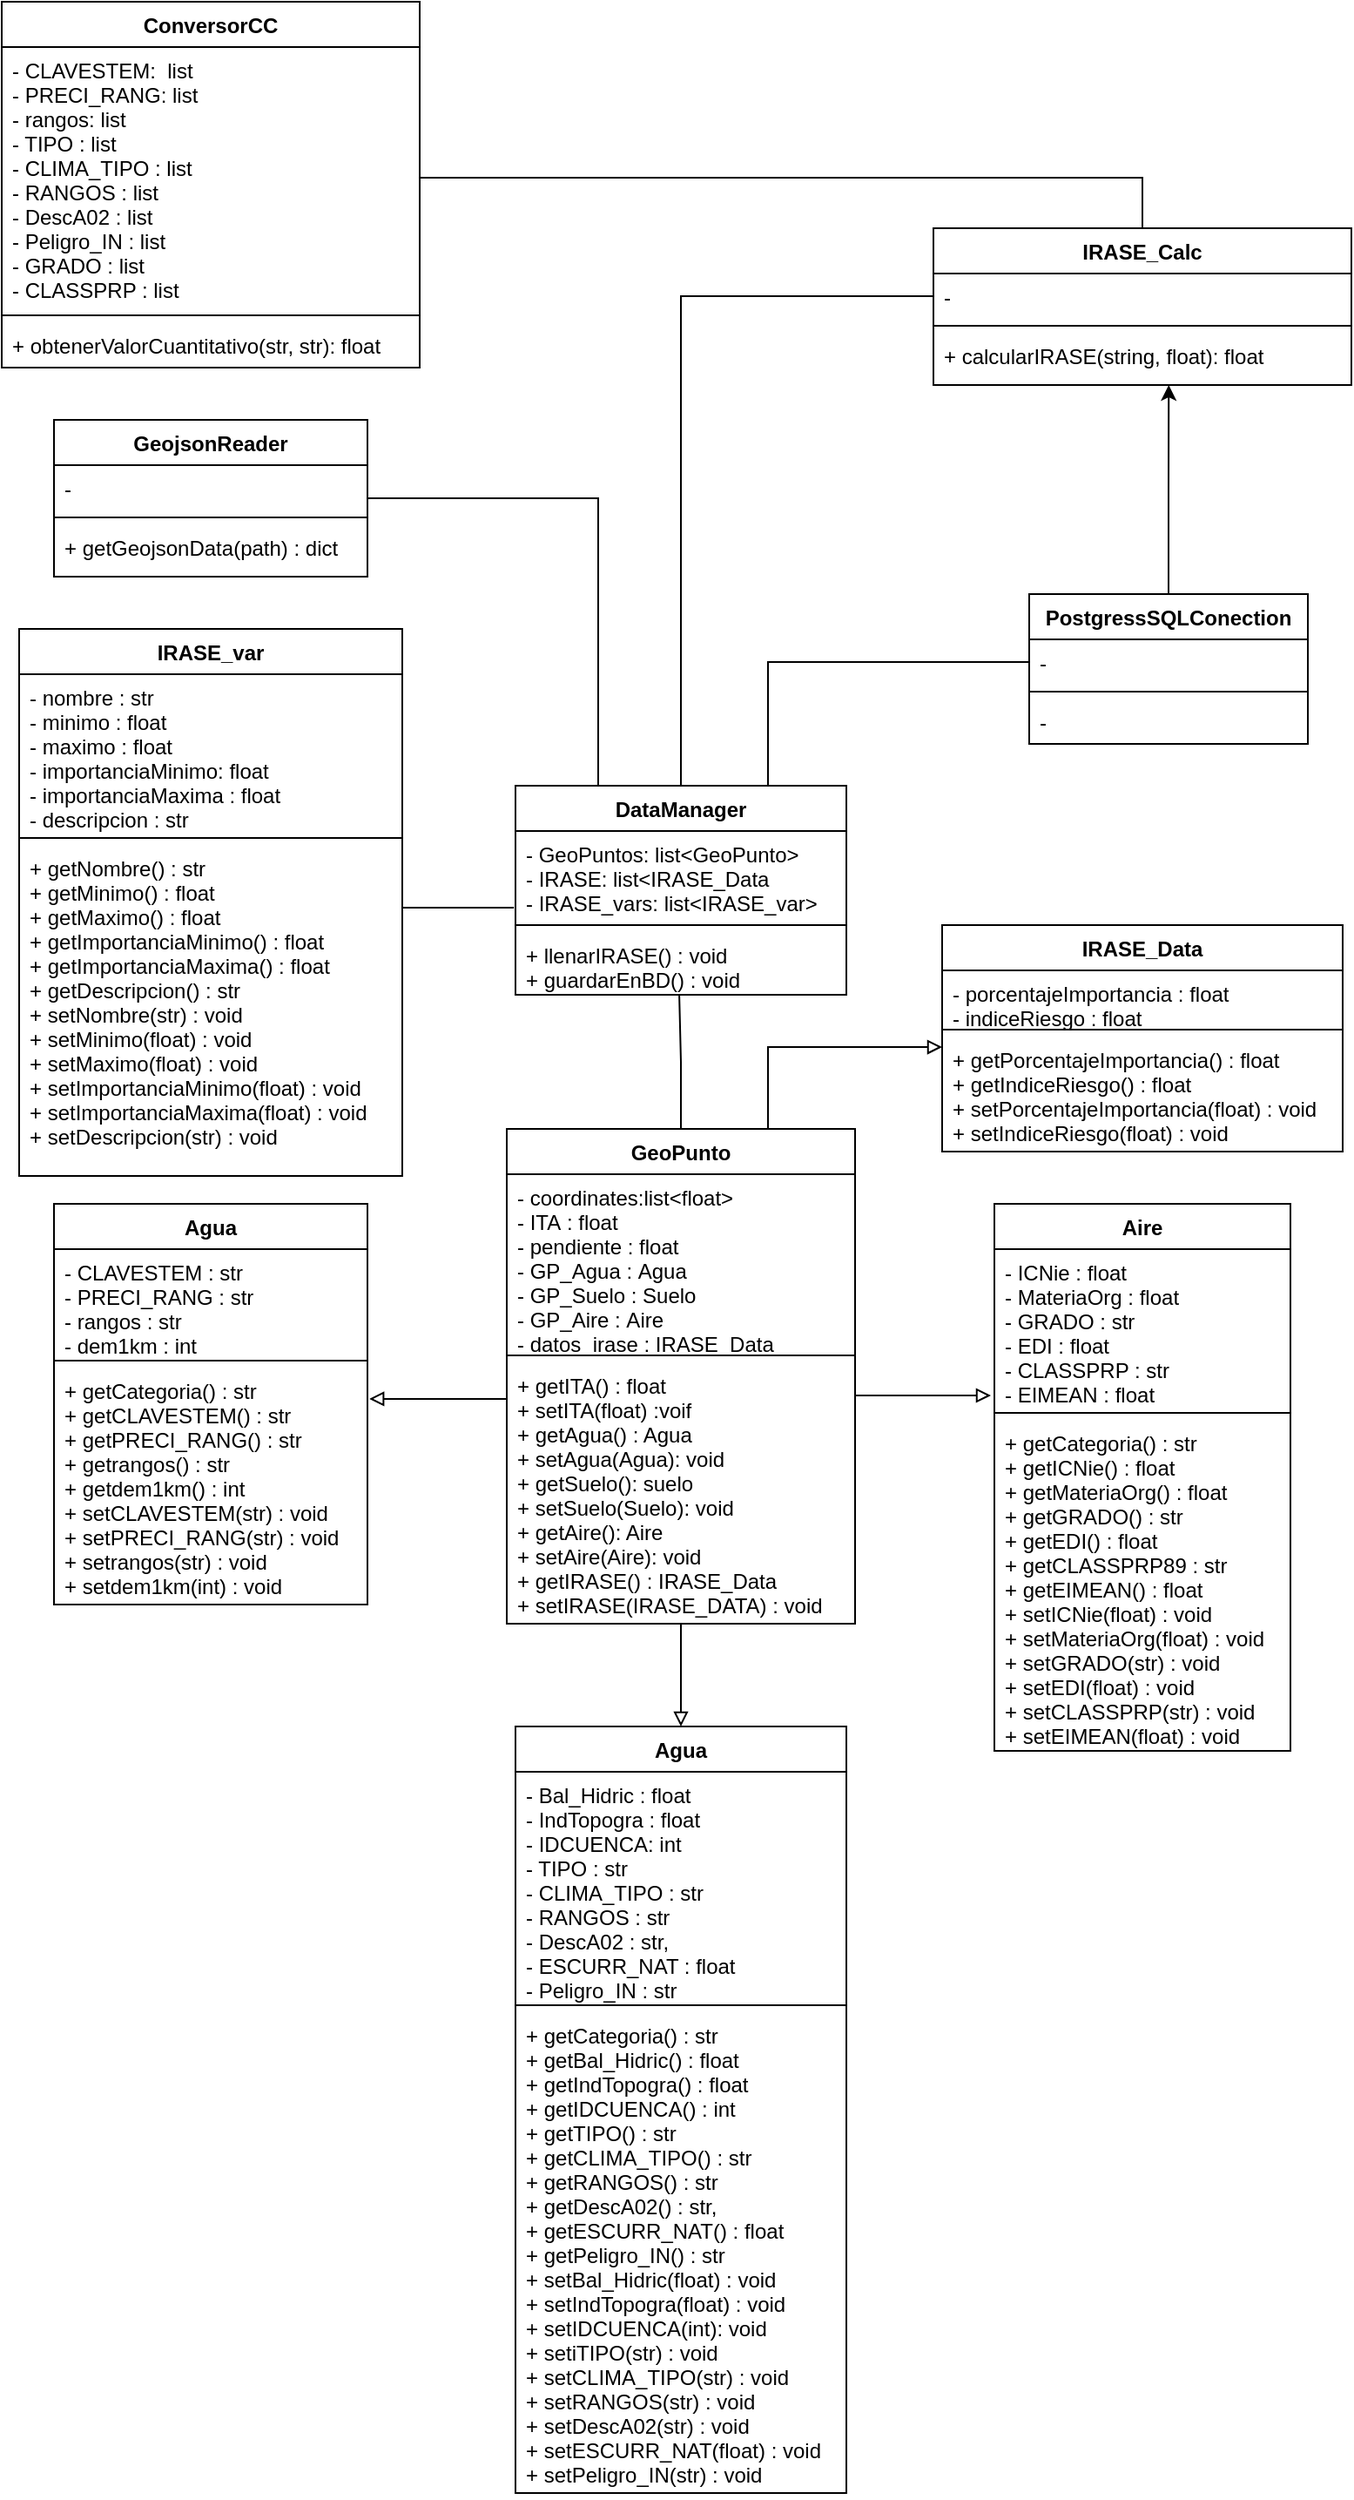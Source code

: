 <mxfile version="14.9.3" type="github">
  <diagram id="A5DytBEe-2bKfj6IriCe" name="Page-1">
    <mxGraphModel dx="2208" dy="1935" grid="1" gridSize="10" guides="1" tooltips="1" connect="1" arrows="1" fold="1" page="1" pageScale="1" pageWidth="827" pageHeight="1169" math="0" shadow="0">
      <root>
        <mxCell id="0" />
        <mxCell id="1" parent="0" />
        <mxCell id="3mc428fDYqkEVKInRIYB-1" value="ConversorCC" style="swimlane;fontStyle=1;align=center;verticalAlign=top;childLayout=stackLayout;horizontal=1;startSize=26;horizontalStack=0;resizeParent=1;resizeParentMax=0;resizeLast=0;collapsible=1;marginBottom=0;" parent="1" vertex="1">
          <mxGeometry x="-280" y="-10" width="240" height="210" as="geometry">
            <mxRectangle x="-290" y="306" width="110" height="26" as="alternateBounds" />
          </mxGeometry>
        </mxCell>
        <mxCell id="3mc428fDYqkEVKInRIYB-2" value="- CLAVESTEM:  list&#xa;- PRECI_RANG: list&#xa;- rangos: list&#xa;- TIPO : list&#xa;- CLIMA_TIPO : list&#xa;- RANGOS : list&#xa;- DescA02 : list&#xa;- Peligro_IN : list&#xa;- GRADO : list&#xa;- CLASSPRP : list " style="text;strokeColor=none;fillColor=none;align=left;verticalAlign=top;spacingLeft=4;spacingRight=4;overflow=hidden;rotatable=0;points=[[0,0.5],[1,0.5]];portConstraint=eastwest;" parent="3mc428fDYqkEVKInRIYB-1" vertex="1">
          <mxGeometry y="26" width="240" height="150" as="geometry" />
        </mxCell>
        <mxCell id="3mc428fDYqkEVKInRIYB-3" value="" style="line;strokeWidth=1;fillColor=none;align=left;verticalAlign=middle;spacingTop=-1;spacingLeft=3;spacingRight=3;rotatable=0;labelPosition=right;points=[];portConstraint=eastwest;" parent="3mc428fDYqkEVKInRIYB-1" vertex="1">
          <mxGeometry y="176" width="240" height="8" as="geometry" />
        </mxCell>
        <mxCell id="3mc428fDYqkEVKInRIYB-4" value="+ obtenerValorCuantitativo(str, str): float" style="text;strokeColor=none;fillColor=none;align=left;verticalAlign=top;spacingLeft=4;spacingRight=4;overflow=hidden;rotatable=0;points=[[0,0.5],[1,0.5]];portConstraint=eastwest;" parent="3mc428fDYqkEVKInRIYB-1" vertex="1">
          <mxGeometry y="184" width="240" height="26" as="geometry" />
        </mxCell>
        <mxCell id="O2KfkelF-MBekB-yNukB-7" style="edgeStyle=orthogonalEdgeStyle;rounded=0;orthogonalLoop=1;jettySize=auto;html=1;exitX=1;exitY=0.5;exitDx=0;exitDy=0;endArrow=none;endFill=0;" parent="3mc428fDYqkEVKInRIYB-1" source="3mc428fDYqkEVKInRIYB-2" target="3mc428fDYqkEVKInRIYB-2" edge="1">
          <mxGeometry relative="1" as="geometry" />
        </mxCell>
        <mxCell id="iD7Q8tSQXEHSOyVMIgXM-20" style="edgeStyle=orthogonalEdgeStyle;rounded=0;orthogonalLoop=1;jettySize=auto;html=1;entryX=0.25;entryY=0;entryDx=0;entryDy=0;startArrow=none;startFill=0;endArrow=none;endFill=0;" parent="1" source="3mc428fDYqkEVKInRIYB-5" target="3mc428fDYqkEVKInRIYB-53" edge="1">
          <mxGeometry relative="1" as="geometry" />
        </mxCell>
        <mxCell id="3mc428fDYqkEVKInRIYB-5" value="GeojsonReader" style="swimlane;fontStyle=1;align=center;verticalAlign=top;childLayout=stackLayout;horizontal=1;startSize=26;horizontalStack=0;resizeParent=1;resizeParentMax=0;resizeLast=0;collapsible=1;marginBottom=0;" parent="1" vertex="1">
          <mxGeometry x="-250" y="230" width="180" height="90" as="geometry">
            <mxRectangle x="-290" y="140" width="120" height="26" as="alternateBounds" />
          </mxGeometry>
        </mxCell>
        <mxCell id="3mc428fDYqkEVKInRIYB-6" value="-" style="text;strokeColor=none;fillColor=none;align=left;verticalAlign=top;spacingLeft=4;spacingRight=4;overflow=hidden;rotatable=0;points=[[0,0.5],[1,0.5]];portConstraint=eastwest;" parent="3mc428fDYqkEVKInRIYB-5" vertex="1">
          <mxGeometry y="26" width="180" height="26" as="geometry" />
        </mxCell>
        <mxCell id="3mc428fDYqkEVKInRIYB-7" value="" style="line;strokeWidth=1;fillColor=none;align=left;verticalAlign=middle;spacingTop=-1;spacingLeft=3;spacingRight=3;rotatable=0;labelPosition=right;points=[];portConstraint=eastwest;" parent="3mc428fDYqkEVKInRIYB-5" vertex="1">
          <mxGeometry y="52" width="180" height="8" as="geometry" />
        </mxCell>
        <mxCell id="3mc428fDYqkEVKInRIYB-8" value="+ getGeojsonData(path) : dict" style="text;strokeColor=none;fillColor=none;align=left;verticalAlign=top;spacingLeft=4;spacingRight=4;overflow=hidden;rotatable=0;points=[[0,0.5],[1,0.5]];portConstraint=eastwest;" parent="3mc428fDYqkEVKInRIYB-5" vertex="1">
          <mxGeometry y="60" width="180" height="30" as="geometry" />
        </mxCell>
        <mxCell id="3mc428fDYqkEVKInRIYB-30" value="IRASE_Data" style="swimlane;fontStyle=1;align=center;verticalAlign=top;childLayout=stackLayout;horizontal=1;startSize=26;horizontalStack=0;resizeParent=1;resizeParentMax=0;resizeLast=0;collapsible=1;marginBottom=0;" parent="1" vertex="1">
          <mxGeometry x="260" y="520" width="230" height="130" as="geometry">
            <mxRectangle x="390" y="470" width="100" height="26" as="alternateBounds" />
          </mxGeometry>
        </mxCell>
        <mxCell id="3mc428fDYqkEVKInRIYB-31" value="- porcentajeImportancia : float&#xa;- indiceRiesgo : float" style="text;strokeColor=none;fillColor=none;align=left;verticalAlign=top;spacingLeft=4;spacingRight=4;overflow=hidden;rotatable=0;points=[[0,0.5],[1,0.5]];portConstraint=eastwest;" parent="3mc428fDYqkEVKInRIYB-30" vertex="1">
          <mxGeometry y="26" width="230" height="30" as="geometry" />
        </mxCell>
        <mxCell id="3mc428fDYqkEVKInRIYB-32" value="" style="line;strokeWidth=1;fillColor=none;align=left;verticalAlign=middle;spacingTop=-1;spacingLeft=3;spacingRight=3;rotatable=0;labelPosition=right;points=[];portConstraint=eastwest;" parent="3mc428fDYqkEVKInRIYB-30" vertex="1">
          <mxGeometry y="56" width="230" height="8" as="geometry" />
        </mxCell>
        <mxCell id="3mc428fDYqkEVKInRIYB-33" value="+ getPorcentajeImportancia() : float&#xa;+ getIndiceRiesgo() : float&#xa;+ setPorcentajeImportancia(float) : void&#xa;+ setIndiceRiesgo(float) : void" style="text;strokeColor=none;fillColor=none;align=left;verticalAlign=top;spacingLeft=4;spacingRight=4;overflow=hidden;rotatable=0;points=[[0,0.5],[1,0.5]];portConstraint=eastwest;" parent="3mc428fDYqkEVKInRIYB-30" vertex="1">
          <mxGeometry y="64" width="230" height="66" as="geometry" />
        </mxCell>
        <mxCell id="3mc428fDYqkEVKInRIYB-34" value="IRASE_var" style="swimlane;fontStyle=1;align=center;verticalAlign=top;childLayout=stackLayout;horizontal=1;startSize=26;horizontalStack=0;resizeParent=1;resizeParentMax=0;resizeLast=0;collapsible=1;marginBottom=0;" parent="1" vertex="1">
          <mxGeometry x="-270" y="350" width="220" height="314" as="geometry">
            <mxRectangle x="390" y="530" width="90" height="26" as="alternateBounds" />
          </mxGeometry>
        </mxCell>
        <mxCell id="3mc428fDYqkEVKInRIYB-35" value="- nombre : str&#xa;- minimo : float&#xa;- maximo : float&#xa;- importanciaMinimo: float&#xa;- importanciaMaxima : float&#xa;- descripcion : str" style="text;strokeColor=none;fillColor=none;align=left;verticalAlign=top;spacingLeft=4;spacingRight=4;overflow=hidden;rotatable=0;points=[[0,0.5],[1,0.5]];portConstraint=eastwest;" parent="3mc428fDYqkEVKInRIYB-34" vertex="1">
          <mxGeometry y="26" width="220" height="90" as="geometry" />
        </mxCell>
        <mxCell id="3mc428fDYqkEVKInRIYB-36" value="" style="line;strokeWidth=1;fillColor=none;align=left;verticalAlign=middle;spacingTop=-1;spacingLeft=3;spacingRight=3;rotatable=0;labelPosition=right;points=[];portConstraint=eastwest;" parent="3mc428fDYqkEVKInRIYB-34" vertex="1">
          <mxGeometry y="116" width="220" height="8" as="geometry" />
        </mxCell>
        <mxCell id="3mc428fDYqkEVKInRIYB-37" value="+ getNombre() : str&#xa;+ getMinimo() : float&#xa;+ getMaximo() : float&#xa;+ getImportanciaMinimo() : float&#xa;+ getImportanciaMaxima() : float&#xa;+ getDescripcion() : str&#xa;+ setNombre(str) : void&#xa;+ setMinimo(float) : void&#xa;+ setMaximo(float) : void&#xa;+ setImportanciaMinimo(float) : void&#xa;+ setImportanciaMaxima(float) : void&#xa;+ setDescripcion(str) : void&#xa;" style="text;strokeColor=none;fillColor=none;align=left;verticalAlign=top;spacingLeft=4;spacingRight=4;overflow=hidden;rotatable=0;points=[[0,0.5],[1,0.5]];portConstraint=eastwest;" parent="3mc428fDYqkEVKInRIYB-34" vertex="1">
          <mxGeometry y="124" width="220" height="190" as="geometry" />
        </mxCell>
        <mxCell id="-bep9ZE8oBOjtpzuECZo-2" style="edgeStyle=orthogonalEdgeStyle;rounded=0;orthogonalLoop=1;jettySize=auto;html=1;entryX=0;entryY=0.5;entryDx=0;entryDy=0;endArrow=none;endFill=0;" edge="1" parent="1" source="3mc428fDYqkEVKInRIYB-53" target="iD7Q8tSQXEHSOyVMIgXM-15">
          <mxGeometry relative="1" as="geometry" />
        </mxCell>
        <mxCell id="3mc428fDYqkEVKInRIYB-53" value="DataManager" style="swimlane;fontStyle=1;align=center;verticalAlign=top;childLayout=stackLayout;horizontal=1;startSize=26;horizontalStack=0;resizeParent=1;resizeParentMax=0;resizeLast=0;collapsible=1;marginBottom=0;" parent="1" vertex="1">
          <mxGeometry x="15" y="440" width="190" height="120" as="geometry">
            <mxRectangle x="65" y="470" width="110" height="26" as="alternateBounds" />
          </mxGeometry>
        </mxCell>
        <mxCell id="3mc428fDYqkEVKInRIYB-54" value="- GeoPuntos: list&lt;GeoPunto&gt;&#xa;- IRASE: list&lt;IRASE_Data&#xa;- IRASE_vars: list&lt;IRASE_var&gt;&#xa;" style="text;strokeColor=none;fillColor=none;align=left;verticalAlign=top;spacingLeft=4;spacingRight=4;overflow=hidden;rotatable=0;points=[[0,0.5],[1,0.5]];portConstraint=eastwest;" parent="3mc428fDYqkEVKInRIYB-53" vertex="1">
          <mxGeometry y="26" width="190" height="50" as="geometry" />
        </mxCell>
        <mxCell id="3mc428fDYqkEVKInRIYB-55" value="" style="line;strokeWidth=1;fillColor=none;align=left;verticalAlign=middle;spacingTop=-1;spacingLeft=3;spacingRight=3;rotatable=0;labelPosition=right;points=[];portConstraint=eastwest;" parent="3mc428fDYqkEVKInRIYB-53" vertex="1">
          <mxGeometry y="76" width="190" height="8" as="geometry" />
        </mxCell>
        <mxCell id="3mc428fDYqkEVKInRIYB-56" value="+ llenarIRASE() : void&#xa;+ guardarEnBD() : void" style="text;strokeColor=none;fillColor=none;align=left;verticalAlign=top;spacingLeft=4;spacingRight=4;overflow=hidden;rotatable=0;points=[[0,0.5],[1,0.5]];portConstraint=eastwest;" parent="3mc428fDYqkEVKInRIYB-53" vertex="1">
          <mxGeometry y="84" width="190" height="36" as="geometry" />
        </mxCell>
        <mxCell id="O2KfkelF-MBekB-yNukB-61" style="edgeStyle=orthogonalEdgeStyle;rounded=0;orthogonalLoop=1;jettySize=auto;html=1;fontColor=none;startArrow=none;startFill=0;endArrow=block;endFill=0;" parent="1" source="O2KfkelF-MBekB-yNukB-42" target="O2KfkelF-MBekB-yNukB-47" edge="1">
          <mxGeometry relative="1" as="geometry" />
        </mxCell>
        <mxCell id="O2KfkelF-MBekB-yNukB-68" style="edgeStyle=orthogonalEdgeStyle;rounded=0;orthogonalLoop=1;jettySize=auto;html=1;entryX=0.495;entryY=1;entryDx=0;entryDy=0;entryPerimeter=0;fontColor=none;startArrow=none;startFill=0;endArrow=none;endFill=0;" parent="1" source="O2KfkelF-MBekB-yNukB-42" target="3mc428fDYqkEVKInRIYB-56" edge="1">
          <mxGeometry relative="1" as="geometry" />
        </mxCell>
        <mxCell id="iD7Q8tSQXEHSOyVMIgXM-6" style="edgeStyle=orthogonalEdgeStyle;rounded=0;orthogonalLoop=1;jettySize=auto;html=1;startArrow=none;startFill=0;endArrow=block;endFill=0;entryX=0;entryY=0.091;entryDx=0;entryDy=0;entryPerimeter=0;" parent="1" source="O2KfkelF-MBekB-yNukB-42" target="3mc428fDYqkEVKInRIYB-33" edge="1">
          <mxGeometry relative="1" as="geometry">
            <mxPoint x="280" y="590" as="targetPoint" />
            <Array as="points">
              <mxPoint x="160" y="590" />
            </Array>
          </mxGeometry>
        </mxCell>
        <mxCell id="O2KfkelF-MBekB-yNukB-42" value="GeoPunto&#xa;" style="swimlane;fontStyle=1;align=center;verticalAlign=top;childLayout=stackLayout;horizontal=1;startSize=26;horizontalStack=0;resizeParent=1;resizeParentMax=0;resizeLast=0;collapsible=1;marginBottom=0;labelBackgroundColor=#FFFFFF;fontColor=none;html=0;" parent="1" vertex="1">
          <mxGeometry x="10" y="637" width="200" height="284" as="geometry" />
        </mxCell>
        <mxCell id="O2KfkelF-MBekB-yNukB-43" value="- coordinates:list&lt;float&gt;&#xa;- ITA : float&#xa;- pendiente : float&#xa;- GP_Agua : Agua&#xa;- GP_Suelo : Suelo&#xa;- GP_Aire : Aire&#xa;- datos_irase : IRASE_Data " style="text;strokeColor=none;fillColor=none;align=left;verticalAlign=top;spacingLeft=4;spacingRight=4;overflow=hidden;rotatable=0;points=[[0,0.5],[1,0.5]];portConstraint=eastwest;" parent="O2KfkelF-MBekB-yNukB-42" vertex="1">
          <mxGeometry y="26" width="200" height="100" as="geometry" />
        </mxCell>
        <mxCell id="O2KfkelF-MBekB-yNukB-44" value="" style="line;strokeWidth=1;fillColor=none;align=left;verticalAlign=middle;spacingTop=-1;spacingLeft=3;spacingRight=3;rotatable=0;labelPosition=right;points=[];portConstraint=eastwest;" parent="O2KfkelF-MBekB-yNukB-42" vertex="1">
          <mxGeometry y="126" width="200" height="8" as="geometry" />
        </mxCell>
        <mxCell id="O2KfkelF-MBekB-yNukB-45" value="+ getITA() : float&#xa;+ setITA(float) :voif&#xa;+ getAgua() : Agua&#xa;+ setAgua(Agua): void&#xa;+ getSuelo(): suelo&#xa;+ setSuelo(Suelo): void&#xa;+ getAire(): Aire&#xa;+ setAire(Aire): void&#xa;+ getIRASE() : IRASE_Data&#xa;+ setIRASE(IRASE_DATA) : void" style="text;strokeColor=none;fillColor=none;align=left;verticalAlign=top;spacingLeft=4;spacingRight=4;overflow=hidden;rotatable=0;points=[[0,0.5],[1,0.5]];portConstraint=eastwest;" parent="O2KfkelF-MBekB-yNukB-42" vertex="1">
          <mxGeometry y="134" width="200" height="150" as="geometry" />
        </mxCell>
        <mxCell id="O2KfkelF-MBekB-yNukB-47" value="Agua" style="swimlane;fontStyle=1;align=center;verticalAlign=top;childLayout=stackLayout;horizontal=1;startSize=26;horizontalStack=0;resizeParent=1;resizeParentMax=0;resizeLast=0;collapsible=1;marginBottom=0;labelBackgroundColor=#FFFFFF;fontColor=none;html=0;" parent="1" vertex="1">
          <mxGeometry x="15" y="980" width="190" height="440" as="geometry" />
        </mxCell>
        <mxCell id="O2KfkelF-MBekB-yNukB-48" value="- Bal_Hidric : float&#xa;- IndTopogra : float&#xa;- IDCUENCA: int&#xa;- TIPO : str&#xa;- CLIMA_TIPO : str&#xa;- RANGOS : str&#xa;- DescA02 : str, &#xa;- ESCURR_NAT : float&#xa;- Peligro_IN : str" style="text;strokeColor=none;fillColor=none;align=left;verticalAlign=top;spacingLeft=4;spacingRight=4;overflow=hidden;rotatable=0;points=[[0,0.5],[1,0.5]];portConstraint=eastwest;" parent="O2KfkelF-MBekB-yNukB-47" vertex="1">
          <mxGeometry y="26" width="190" height="130" as="geometry" />
        </mxCell>
        <mxCell id="O2KfkelF-MBekB-yNukB-49" value="" style="line;strokeWidth=1;fillColor=none;align=left;verticalAlign=middle;spacingTop=-1;spacingLeft=3;spacingRight=3;rotatable=0;labelPosition=right;points=[];portConstraint=eastwest;" parent="O2KfkelF-MBekB-yNukB-47" vertex="1">
          <mxGeometry y="156" width="190" height="8" as="geometry" />
        </mxCell>
        <mxCell id="O2KfkelF-MBekB-yNukB-50" value="+ getCategoria() : str&#xa;+ getBal_Hidric() : float&#xa;+ getIndTopogra() : float&#xa;+ getIDCUENCA() : int&#xa;+ getTIPO() : str&#xa;+ getCLIMA_TIPO() : str&#xa;+ getRANGOS() : str&#xa;+ getDescA02() : str, &#xa;+ getESCURR_NAT() : float&#xa;+ getPeligro_IN() : str&#xa;+ setBal_Hidric(float) : void&#xa;+ setIndTopogra(float) : void&#xa;+ setIDCUENCA(int): void&#xa;+ setiTIPO(str) : void&#xa;+ setCLIMA_TIPO(str) : void&#xa;+ setRANGOS(str) : void&#xa;+ setDescA02(str) : void &#xa;+ setESCURR_NAT(float) : void&#xa;+ setPeligro_IN(str) : void" style="text;strokeColor=none;fillColor=none;align=left;verticalAlign=top;spacingLeft=4;spacingRight=4;overflow=hidden;rotatable=0;points=[[0,0.5],[1,0.5]];portConstraint=eastwest;" parent="O2KfkelF-MBekB-yNukB-47" vertex="1">
          <mxGeometry y="164" width="190" height="276" as="geometry" />
        </mxCell>
        <mxCell id="O2KfkelF-MBekB-yNukB-51" value="Aire" style="swimlane;fontStyle=1;align=center;verticalAlign=top;childLayout=stackLayout;horizontal=1;startSize=26;horizontalStack=0;resizeParent=1;resizeParentMax=0;resizeLast=0;collapsible=1;marginBottom=0;labelBackgroundColor=#FFFFFF;fontColor=none;html=0;" parent="1" vertex="1">
          <mxGeometry x="290" y="680" width="170" height="314" as="geometry" />
        </mxCell>
        <mxCell id="O2KfkelF-MBekB-yNukB-52" value="- ICNie : float&#xa;- MateriaOrg : float&#xa;- GRADO : str &#xa;- EDI : float &#xa;- CLASSPRP : str &#xa;- EIMEAN : float" style="text;strokeColor=none;fillColor=none;align=left;verticalAlign=top;spacingLeft=4;spacingRight=4;overflow=hidden;rotatable=0;points=[[0,0.5],[1,0.5]];portConstraint=eastwest;" parent="O2KfkelF-MBekB-yNukB-51" vertex="1">
          <mxGeometry y="26" width="170" height="90" as="geometry" />
        </mxCell>
        <mxCell id="O2KfkelF-MBekB-yNukB-53" value="" style="line;strokeWidth=1;fillColor=none;align=left;verticalAlign=middle;spacingTop=-1;spacingLeft=3;spacingRight=3;rotatable=0;labelPosition=right;points=[];portConstraint=eastwest;" parent="O2KfkelF-MBekB-yNukB-51" vertex="1">
          <mxGeometry y="116" width="170" height="8" as="geometry" />
        </mxCell>
        <mxCell id="O2KfkelF-MBekB-yNukB-54" value="+ getCategoria() : str&#xa;+ getICNie() : float&#xa;+ getMateriaOrg() : float&#xa;+ getGRADO() : str &#xa;+ getEDI() : float &#xa;+ getCLASSPRP89 : str &#xa;+ getEIMEAN() : float&#xa;+ setICNie(float) : void&#xa;+ setMateriaOrg(float) : void&#xa;+ setGRADO(str) : void &#xa;+ setEDI(float) : void&#xa;+ setCLASSPRP(str) : void&#xa;+ setEIMEAN(float) : void&#xa;" style="text;strokeColor=none;fillColor=none;align=left;verticalAlign=top;spacingLeft=4;spacingRight=4;overflow=hidden;rotatable=0;points=[[0,0.5],[1,0.5]];portConstraint=eastwest;" parent="O2KfkelF-MBekB-yNukB-51" vertex="1">
          <mxGeometry y="124" width="170" height="190" as="geometry" />
        </mxCell>
        <mxCell id="O2KfkelF-MBekB-yNukB-55" value="Agua" style="swimlane;fontStyle=1;align=center;verticalAlign=top;childLayout=stackLayout;horizontal=1;startSize=26;horizontalStack=0;resizeParent=1;resizeParentMax=0;resizeLast=0;collapsible=1;marginBottom=0;labelBackgroundColor=#FFFFFF;fontColor=none;html=0;" parent="1" vertex="1">
          <mxGeometry x="-250" y="680" width="180" height="230" as="geometry" />
        </mxCell>
        <mxCell id="O2KfkelF-MBekB-yNukB-56" value="- CLAVESTEM : str&#xa;- PRECI_RANG : str&#xa;- rangos : str&#xa;- dem1km : int" style="text;strokeColor=none;fillColor=none;align=left;verticalAlign=top;spacingLeft=4;spacingRight=4;overflow=hidden;rotatable=0;points=[[0,0.5],[1,0.5]];portConstraint=eastwest;" parent="O2KfkelF-MBekB-yNukB-55" vertex="1">
          <mxGeometry y="26" width="180" height="60" as="geometry" />
        </mxCell>
        <mxCell id="O2KfkelF-MBekB-yNukB-57" value="" style="line;strokeWidth=1;fillColor=none;align=left;verticalAlign=middle;spacingTop=-1;spacingLeft=3;spacingRight=3;rotatable=0;labelPosition=right;points=[];portConstraint=eastwest;" parent="O2KfkelF-MBekB-yNukB-55" vertex="1">
          <mxGeometry y="86" width="180" height="8" as="geometry" />
        </mxCell>
        <mxCell id="O2KfkelF-MBekB-yNukB-58" value="+ getCategoria() : str&#xa;+ getCLAVESTEM() : str&#xa;+ getPRECI_RANG() : str&#xa;+ getrangos() : str&#xa;+ getdem1km() : int&#xa;+ setCLAVESTEM(str) : void&#xa;+ setPRECI_RANG(str) : void&#xa;+ setrangos(str) : void&#xa;+ setdem1km(int) : void" style="text;strokeColor=none;fillColor=none;align=left;verticalAlign=top;spacingLeft=4;spacingRight=4;overflow=hidden;rotatable=0;points=[[0,0.5],[1,0.5]];portConstraint=eastwest;" parent="O2KfkelF-MBekB-yNukB-55" vertex="1">
          <mxGeometry y="94" width="180" height="136" as="geometry" />
        </mxCell>
        <mxCell id="-bep9ZE8oBOjtpzuECZo-1" style="edgeStyle=orthogonalEdgeStyle;rounded=0;orthogonalLoop=1;jettySize=auto;html=1;entryX=0.563;entryY=1;entryDx=0;entryDy=0;entryPerimeter=0;" edge="1" parent="1" source="O2KfkelF-MBekB-yNukB-64" target="iD7Q8tSQXEHSOyVMIgXM-17">
          <mxGeometry relative="1" as="geometry" />
        </mxCell>
        <mxCell id="O2KfkelF-MBekB-yNukB-64" value="PostgressSQLConection" style="swimlane;fontStyle=1;align=center;verticalAlign=top;childLayout=stackLayout;horizontal=1;startSize=26;horizontalStack=0;resizeParent=1;resizeParentMax=0;resizeLast=0;collapsible=1;marginBottom=0;labelBackgroundColor=#FFFFFF;fontColor=none;html=0;" parent="1" vertex="1">
          <mxGeometry x="310" y="330" width="160" height="86" as="geometry" />
        </mxCell>
        <mxCell id="O2KfkelF-MBekB-yNukB-65" value="-" style="text;strokeColor=none;fillColor=none;align=left;verticalAlign=top;spacingLeft=4;spacingRight=4;overflow=hidden;rotatable=0;points=[[0,0.5],[1,0.5]];portConstraint=eastwest;" parent="O2KfkelF-MBekB-yNukB-64" vertex="1">
          <mxGeometry y="26" width="160" height="26" as="geometry" />
        </mxCell>
        <mxCell id="O2KfkelF-MBekB-yNukB-66" value="" style="line;strokeWidth=1;fillColor=none;align=left;verticalAlign=middle;spacingTop=-1;spacingLeft=3;spacingRight=3;rotatable=0;labelPosition=right;points=[];portConstraint=eastwest;" parent="O2KfkelF-MBekB-yNukB-64" vertex="1">
          <mxGeometry y="52" width="160" height="8" as="geometry" />
        </mxCell>
        <mxCell id="O2KfkelF-MBekB-yNukB-67" value="-" style="text;strokeColor=none;fillColor=none;align=left;verticalAlign=top;spacingLeft=4;spacingRight=4;overflow=hidden;rotatable=0;points=[[0,0.5],[1,0.5]];portConstraint=eastwest;" parent="O2KfkelF-MBekB-yNukB-64" vertex="1">
          <mxGeometry y="60" width="160" height="26" as="geometry" />
        </mxCell>
        <mxCell id="iD7Q8tSQXEHSOyVMIgXM-9" style="edgeStyle=orthogonalEdgeStyle;rounded=0;orthogonalLoop=1;jettySize=auto;html=1;entryX=1.006;entryY=0.132;entryDx=0;entryDy=0;startArrow=none;startFill=0;endArrow=block;endFill=0;entryPerimeter=0;" parent="1" source="O2KfkelF-MBekB-yNukB-45" target="O2KfkelF-MBekB-yNukB-58" edge="1">
          <mxGeometry relative="1" as="geometry">
            <Array as="points">
              <mxPoint x="-10" y="792" />
              <mxPoint x="-10" y="792" />
            </Array>
          </mxGeometry>
        </mxCell>
        <mxCell id="iD7Q8tSQXEHSOyVMIgXM-11" style="edgeStyle=orthogonalEdgeStyle;rounded=0;orthogonalLoop=1;jettySize=auto;html=1;startArrow=none;startFill=0;endArrow=block;endFill=0;" parent="1" source="O2KfkelF-MBekB-yNukB-45" edge="1">
          <mxGeometry relative="1" as="geometry">
            <mxPoint x="288" y="790" as="targetPoint" />
            <Array as="points">
              <mxPoint x="288" y="790" />
            </Array>
          </mxGeometry>
        </mxCell>
        <mxCell id="iD7Q8tSQXEHSOyVMIgXM-12" style="edgeStyle=orthogonalEdgeStyle;rounded=0;orthogonalLoop=1;jettySize=auto;html=1;entryX=0;entryY=0.5;entryDx=0;entryDy=0;startArrow=none;startFill=0;endArrow=none;endFill=0;" parent="1" target="O2KfkelF-MBekB-yNukB-65" edge="1">
          <mxGeometry relative="1" as="geometry">
            <mxPoint x="160" y="440" as="sourcePoint" />
            <Array as="points">
              <mxPoint x="160" y="369" />
            </Array>
          </mxGeometry>
        </mxCell>
        <mxCell id="iD7Q8tSQXEHSOyVMIgXM-14" value="IRASE_Calc" style="swimlane;fontStyle=1;align=center;verticalAlign=top;childLayout=stackLayout;horizontal=1;startSize=26;horizontalStack=0;resizeParent=1;resizeParentMax=0;resizeLast=0;collapsible=1;marginBottom=0;" parent="1" vertex="1">
          <mxGeometry x="255" y="120" width="240" height="90" as="geometry" />
        </mxCell>
        <mxCell id="iD7Q8tSQXEHSOyVMIgXM-15" value="-" style="text;strokeColor=none;fillColor=none;align=left;verticalAlign=top;spacingLeft=4;spacingRight=4;overflow=hidden;rotatable=0;points=[[0,0.5],[1,0.5]];portConstraint=eastwest;" parent="iD7Q8tSQXEHSOyVMIgXM-14" vertex="1">
          <mxGeometry y="26" width="240" height="26" as="geometry" />
        </mxCell>
        <mxCell id="iD7Q8tSQXEHSOyVMIgXM-16" value="" style="line;strokeWidth=1;fillColor=none;align=left;verticalAlign=middle;spacingTop=-1;spacingLeft=3;spacingRight=3;rotatable=0;labelPosition=right;points=[];portConstraint=eastwest;" parent="iD7Q8tSQXEHSOyVMIgXM-14" vertex="1">
          <mxGeometry y="52" width="240" height="8" as="geometry" />
        </mxCell>
        <mxCell id="iD7Q8tSQXEHSOyVMIgXM-17" value="+ calcularIRASE(string, float): float" style="text;strokeColor=none;fillColor=none;align=left;verticalAlign=top;spacingLeft=4;spacingRight=4;overflow=hidden;rotatable=0;points=[[0,0.5],[1,0.5]];portConstraint=eastwest;" parent="iD7Q8tSQXEHSOyVMIgXM-14" vertex="1">
          <mxGeometry y="60" width="240" height="30" as="geometry" />
        </mxCell>
        <mxCell id="iD7Q8tSQXEHSOyVMIgXM-23" style="edgeStyle=orthogonalEdgeStyle;rounded=0;orthogonalLoop=1;jettySize=auto;html=1;entryX=-0.005;entryY=0.88;entryDx=0;entryDy=0;entryPerimeter=0;startArrow=none;startFill=0;endArrow=none;endFill=0;" parent="1" source="3mc428fDYqkEVKInRIYB-37" target="3mc428fDYqkEVKInRIYB-54" edge="1">
          <mxGeometry relative="1" as="geometry">
            <Array as="points">
              <mxPoint x="-10" y="510" />
              <mxPoint x="-10" y="510" />
            </Array>
          </mxGeometry>
        </mxCell>
        <mxCell id="-bep9ZE8oBOjtpzuECZo-3" style="edgeStyle=orthogonalEdgeStyle;rounded=0;orthogonalLoop=1;jettySize=auto;html=1;entryX=0.5;entryY=0;entryDx=0;entryDy=0;endArrow=none;endFill=0;" edge="1" parent="1" source="3mc428fDYqkEVKInRIYB-2" target="iD7Q8tSQXEHSOyVMIgXM-14">
          <mxGeometry relative="1" as="geometry" />
        </mxCell>
      </root>
    </mxGraphModel>
  </diagram>
</mxfile>

